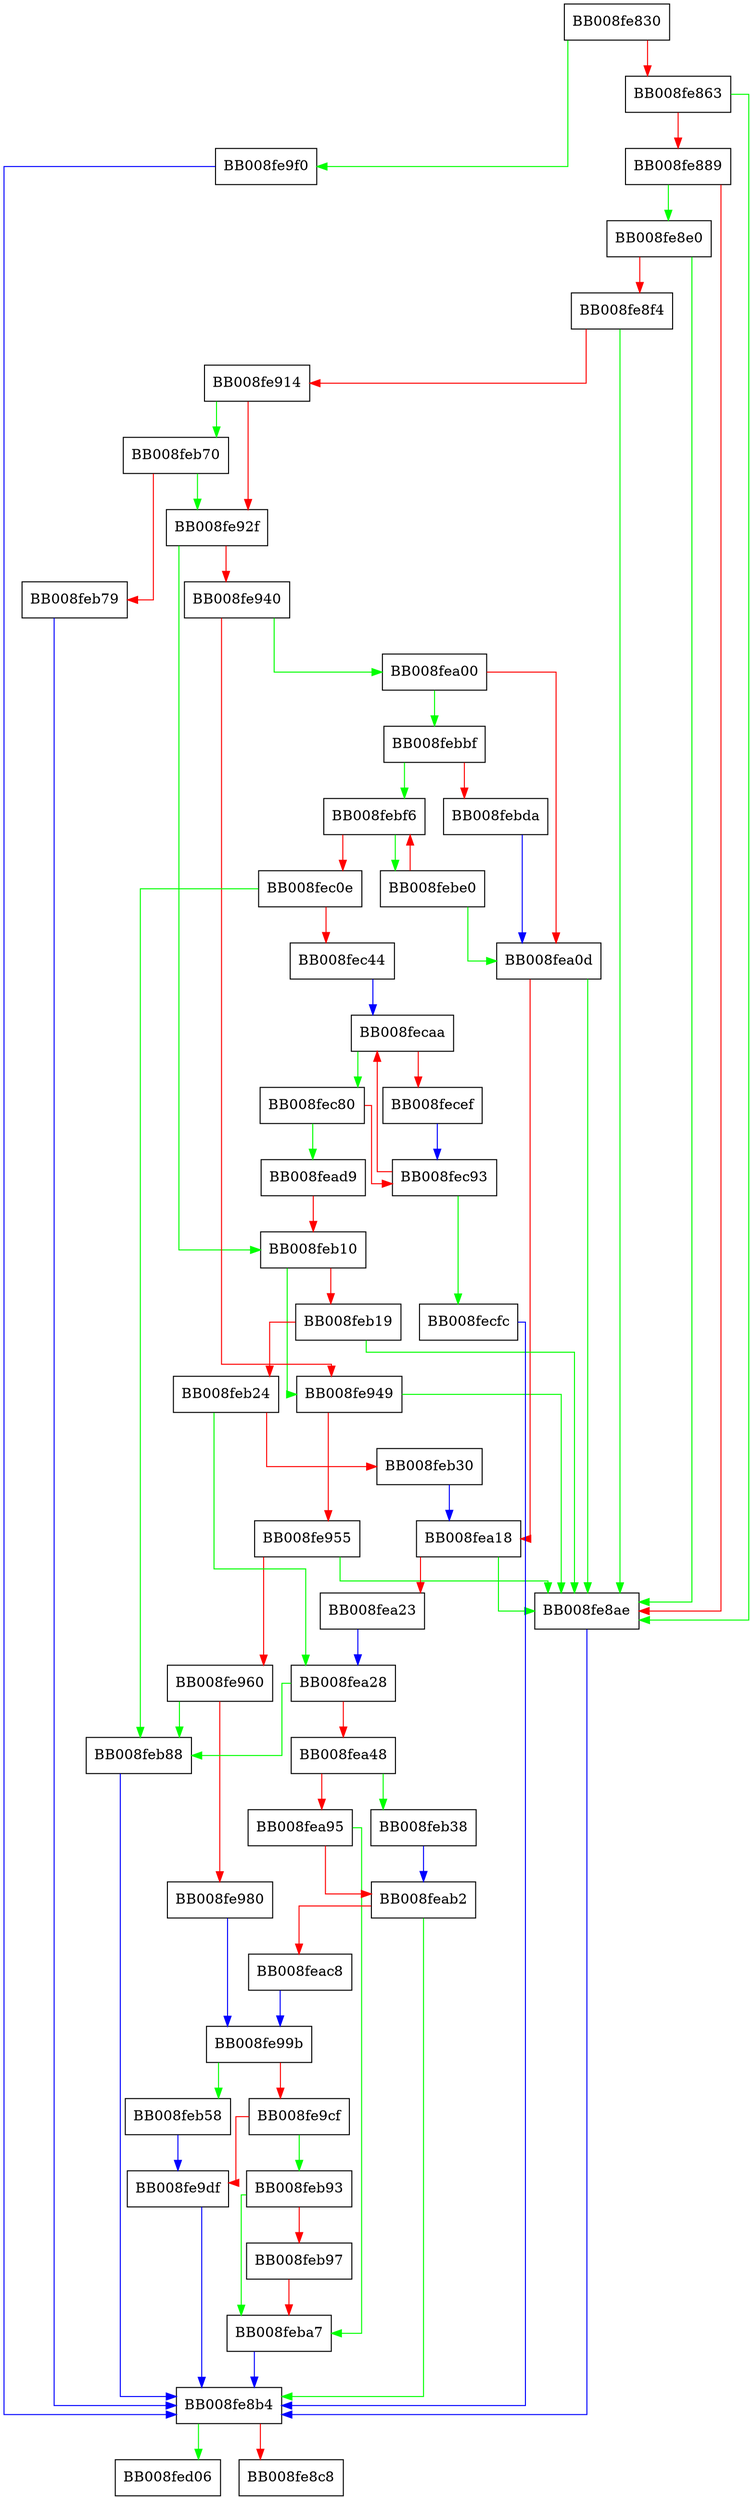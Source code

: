 digraph __gconv_lookup_cache {
  node [shape="box"];
  graph [splines=ortho];
  BB008fe830 -> BB008fe9f0 [color="green"];
  BB008fe830 -> BB008fe863 [color="red"];
  BB008fe863 -> BB008fe8ae [color="green"];
  BB008fe863 -> BB008fe889 [color="red"];
  BB008fe889 -> BB008fe8e0 [color="green"];
  BB008fe889 -> BB008fe8ae [color="red"];
  BB008fe8ae -> BB008fe8b4 [color="blue"];
  BB008fe8b4 -> BB008fed06 [color="green"];
  BB008fe8b4 -> BB008fe8c8 [color="red"];
  BB008fe8e0 -> BB008fe8ae [color="green"];
  BB008fe8e0 -> BB008fe8f4 [color="red"];
  BB008fe8f4 -> BB008fe8ae [color="green"];
  BB008fe8f4 -> BB008fe914 [color="red"];
  BB008fe914 -> BB008feb70 [color="green"];
  BB008fe914 -> BB008fe92f [color="red"];
  BB008fe92f -> BB008feb10 [color="green"];
  BB008fe92f -> BB008fe940 [color="red"];
  BB008fe940 -> BB008fea00 [color="green"];
  BB008fe940 -> BB008fe949 [color="red"];
  BB008fe949 -> BB008fe8ae [color="green"];
  BB008fe949 -> BB008fe955 [color="red"];
  BB008fe955 -> BB008fe8ae [color="green"];
  BB008fe955 -> BB008fe960 [color="red"];
  BB008fe960 -> BB008feb88 [color="green"];
  BB008fe960 -> BB008fe980 [color="red"];
  BB008fe980 -> BB008fe99b [color="blue"];
  BB008fe99b -> BB008feb58 [color="green"];
  BB008fe99b -> BB008fe9cf [color="red"];
  BB008fe9cf -> BB008feb93 [color="green"];
  BB008fe9cf -> BB008fe9df [color="red"];
  BB008fe9df -> BB008fe8b4 [color="blue"];
  BB008fe9f0 -> BB008fe8b4 [color="blue"];
  BB008fea00 -> BB008febbf [color="green"];
  BB008fea00 -> BB008fea0d [color="red"];
  BB008fea0d -> BB008fe8ae [color="green"];
  BB008fea0d -> BB008fea18 [color="red"];
  BB008fea18 -> BB008fe8ae [color="green"];
  BB008fea18 -> BB008fea23 [color="red"];
  BB008fea23 -> BB008fea28 [color="blue"];
  BB008fea28 -> BB008feb88 [color="green"];
  BB008fea28 -> BB008fea48 [color="red"];
  BB008fea48 -> BB008feb38 [color="green"];
  BB008fea48 -> BB008fea95 [color="red"];
  BB008fea95 -> BB008feba7 [color="green"];
  BB008fea95 -> BB008feab2 [color="red"];
  BB008feab2 -> BB008fe8b4 [color="green"];
  BB008feab2 -> BB008feac8 [color="red"];
  BB008feac8 -> BB008fe99b [color="blue"];
  BB008fead9 -> BB008feb10 [color="red"];
  BB008feb10 -> BB008fe949 [color="green"];
  BB008feb10 -> BB008feb19 [color="red"];
  BB008feb19 -> BB008fe8ae [color="green"];
  BB008feb19 -> BB008feb24 [color="red"];
  BB008feb24 -> BB008fea28 [color="green"];
  BB008feb24 -> BB008feb30 [color="red"];
  BB008feb30 -> BB008fea18 [color="blue"];
  BB008feb38 -> BB008feab2 [color="blue"];
  BB008feb58 -> BB008fe9df [color="blue"];
  BB008feb70 -> BB008fe92f [color="green"];
  BB008feb70 -> BB008feb79 [color="red"];
  BB008feb79 -> BB008fe8b4 [color="blue"];
  BB008feb88 -> BB008fe8b4 [color="blue"];
  BB008feb93 -> BB008feba7 [color="green"];
  BB008feb93 -> BB008feb97 [color="red"];
  BB008feb97 -> BB008feba7 [color="red"];
  BB008feba7 -> BB008fe8b4 [color="blue"];
  BB008febbf -> BB008febf6 [color="green"];
  BB008febbf -> BB008febda [color="red"];
  BB008febda -> BB008fea0d [color="blue"];
  BB008febe0 -> BB008fea0d [color="green"];
  BB008febe0 -> BB008febf6 [color="red"];
  BB008febf6 -> BB008febe0 [color="green"];
  BB008febf6 -> BB008fec0e [color="red"];
  BB008fec0e -> BB008feb88 [color="green"];
  BB008fec0e -> BB008fec44 [color="red"];
  BB008fec44 -> BB008fecaa [color="blue"];
  BB008fec80 -> BB008fead9 [color="green"];
  BB008fec80 -> BB008fec93 [color="red"];
  BB008fec93 -> BB008fecfc [color="green"];
  BB008fec93 -> BB008fecaa [color="red"];
  BB008fecaa -> BB008fec80 [color="green"];
  BB008fecaa -> BB008fecef [color="red"];
  BB008fecef -> BB008fec93 [color="blue"];
  BB008fecfc -> BB008fe8b4 [color="blue"];
}